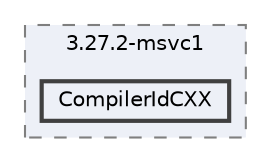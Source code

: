 digraph "E:/Code/Skola/Su/CProg/CProg-Project/out/build/Mingw64-Debug/CMakeFiles/3.27.2-msvc1/CompilerIdCXX"
{
 // LATEX_PDF_SIZE
  bgcolor="transparent";
  edge [fontname=Helvetica,fontsize=10,labelfontname=Helvetica,labelfontsize=10];
  node [fontname=Helvetica,fontsize=10,shape=box,height=0.2,width=0.4];
  compound=true
  subgraph clusterdir_ca5a13c00913cb0a2ee8c55f045349b7 {
    graph [ bgcolor="#edf0f7", pencolor="grey50", label="3.27.2-msvc1", fontname=Helvetica,fontsize=10 style="filled,dashed", URL="dir_ca5a13c00913cb0a2ee8c55f045349b7.html",tooltip=""]
  dir_d00628804ee92be2e9d2e2d2cf1bc88e [label="CompilerIdCXX", fillcolor="#edf0f7", color="grey25", style="filled,bold", URL="dir_d00628804ee92be2e9d2e2d2cf1bc88e.html",tooltip=""];
  }
}
